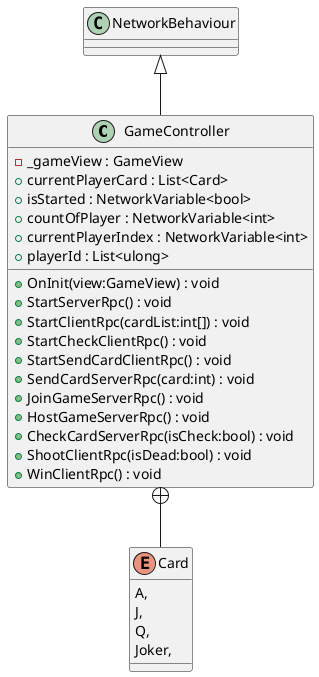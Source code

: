 @startuml
class GameController {
    - _gameView : GameView
    + OnInit(view:GameView) : void
    + currentPlayerCard : List<Card>
    + isStarted : NetworkVariable<bool>
    + countOfPlayer : NetworkVariable<int>
    + currentPlayerIndex : NetworkVariable<int>
    + playerId : List<ulong>
    + StartServerRpc() : void
    + StartClientRpc(cardList:int[]) : void
    + StartCheckClientRpc() : void
    + StartSendCardClientRpc() : void
    + SendCardServerRpc(card:int) : void
    + JoinGameServerRpc() : void
    + HostGameServerRpc() : void
    + CheckCardServerRpc(isCheck:bool) : void
    + ShootClientRpc(isDead:bool) : void
    + WinClientRpc() : void
}
enum Card {
    A,
    J,
    Q,
    Joker,
}
NetworkBehaviour <|-- GameController
GameController +-- Card
@enduml
